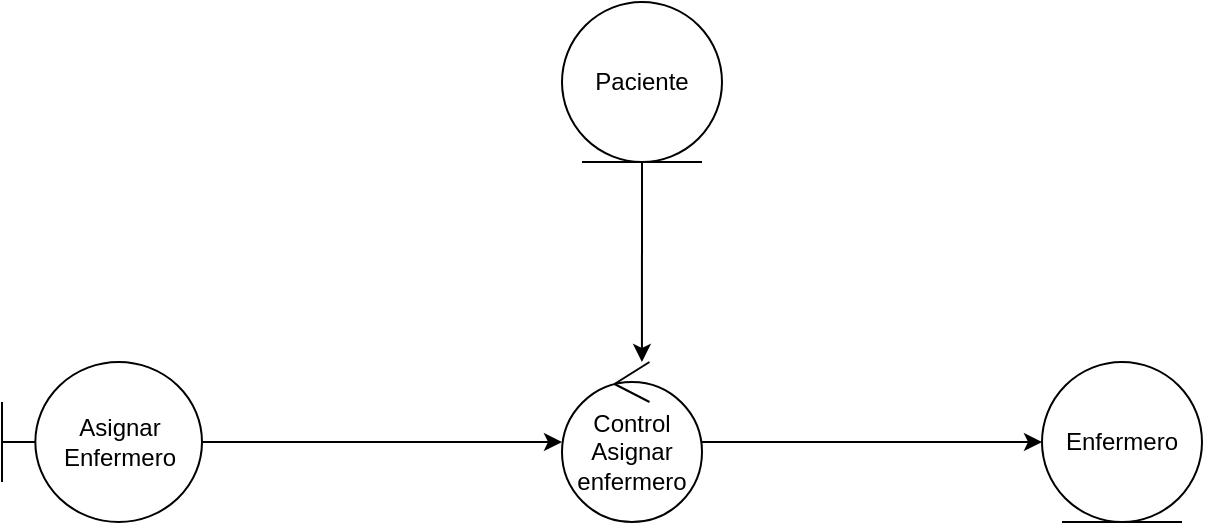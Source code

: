 <mxfile version="20.2.3" type="device"><diagram id="hPAcNpyLQE6Huc1U7IVI" name="Página-1"><mxGraphModel dx="868" dy="553" grid="1" gridSize="10" guides="1" tooltips="1" connect="1" arrows="1" fold="1" page="1" pageScale="1" pageWidth="827" pageHeight="1169" math="0" shadow="0"><root><mxCell id="0"/><mxCell id="1" parent="0"/><mxCell id="rR32KoBaY7KnmFFAPkqu-5" style="edgeStyle=orthogonalEdgeStyle;rounded=0;orthogonalLoop=1;jettySize=auto;html=1;entryX=0;entryY=0.5;entryDx=0;entryDy=0;entryPerimeter=0;" edge="1" parent="1" source="rR32KoBaY7KnmFFAPkqu-1" target="rR32KoBaY7KnmFFAPkqu-2"><mxGeometry relative="1" as="geometry"/></mxCell><mxCell id="rR32KoBaY7KnmFFAPkqu-1" value="Asignar&lt;br&gt;Enfermero" style="shape=umlBoundary;whiteSpace=wrap;html=1;" vertex="1" parent="1"><mxGeometry x="90" y="280" width="100" height="80" as="geometry"/></mxCell><mxCell id="rR32KoBaY7KnmFFAPkqu-7" style="edgeStyle=orthogonalEdgeStyle;rounded=0;orthogonalLoop=1;jettySize=auto;html=1;entryX=0;entryY=0.5;entryDx=0;entryDy=0;" edge="1" parent="1" source="rR32KoBaY7KnmFFAPkqu-2" target="rR32KoBaY7KnmFFAPkqu-6"><mxGeometry relative="1" as="geometry"/></mxCell><mxCell id="rR32KoBaY7KnmFFAPkqu-2" value="Control Asignar enfermero" style="ellipse;shape=umlControl;whiteSpace=wrap;html=1;" vertex="1" parent="1"><mxGeometry x="370" y="280" width="70" height="80" as="geometry"/></mxCell><mxCell id="rR32KoBaY7KnmFFAPkqu-4" style="edgeStyle=orthogonalEdgeStyle;rounded=0;orthogonalLoop=1;jettySize=auto;html=1;entryX=0.571;entryY=0;entryDx=0;entryDy=0;entryPerimeter=0;" edge="1" parent="1" source="rR32KoBaY7KnmFFAPkqu-3" target="rR32KoBaY7KnmFFAPkqu-2"><mxGeometry relative="1" as="geometry"/></mxCell><mxCell id="rR32KoBaY7KnmFFAPkqu-3" value="Paciente" style="ellipse;shape=umlEntity;whiteSpace=wrap;html=1;" vertex="1" parent="1"><mxGeometry x="370" y="100" width="80" height="80" as="geometry"/></mxCell><mxCell id="rR32KoBaY7KnmFFAPkqu-6" value="Enfermero" style="ellipse;shape=umlEntity;whiteSpace=wrap;html=1;" vertex="1" parent="1"><mxGeometry x="610" y="280" width="80" height="80" as="geometry"/></mxCell></root></mxGraphModel></diagram></mxfile>